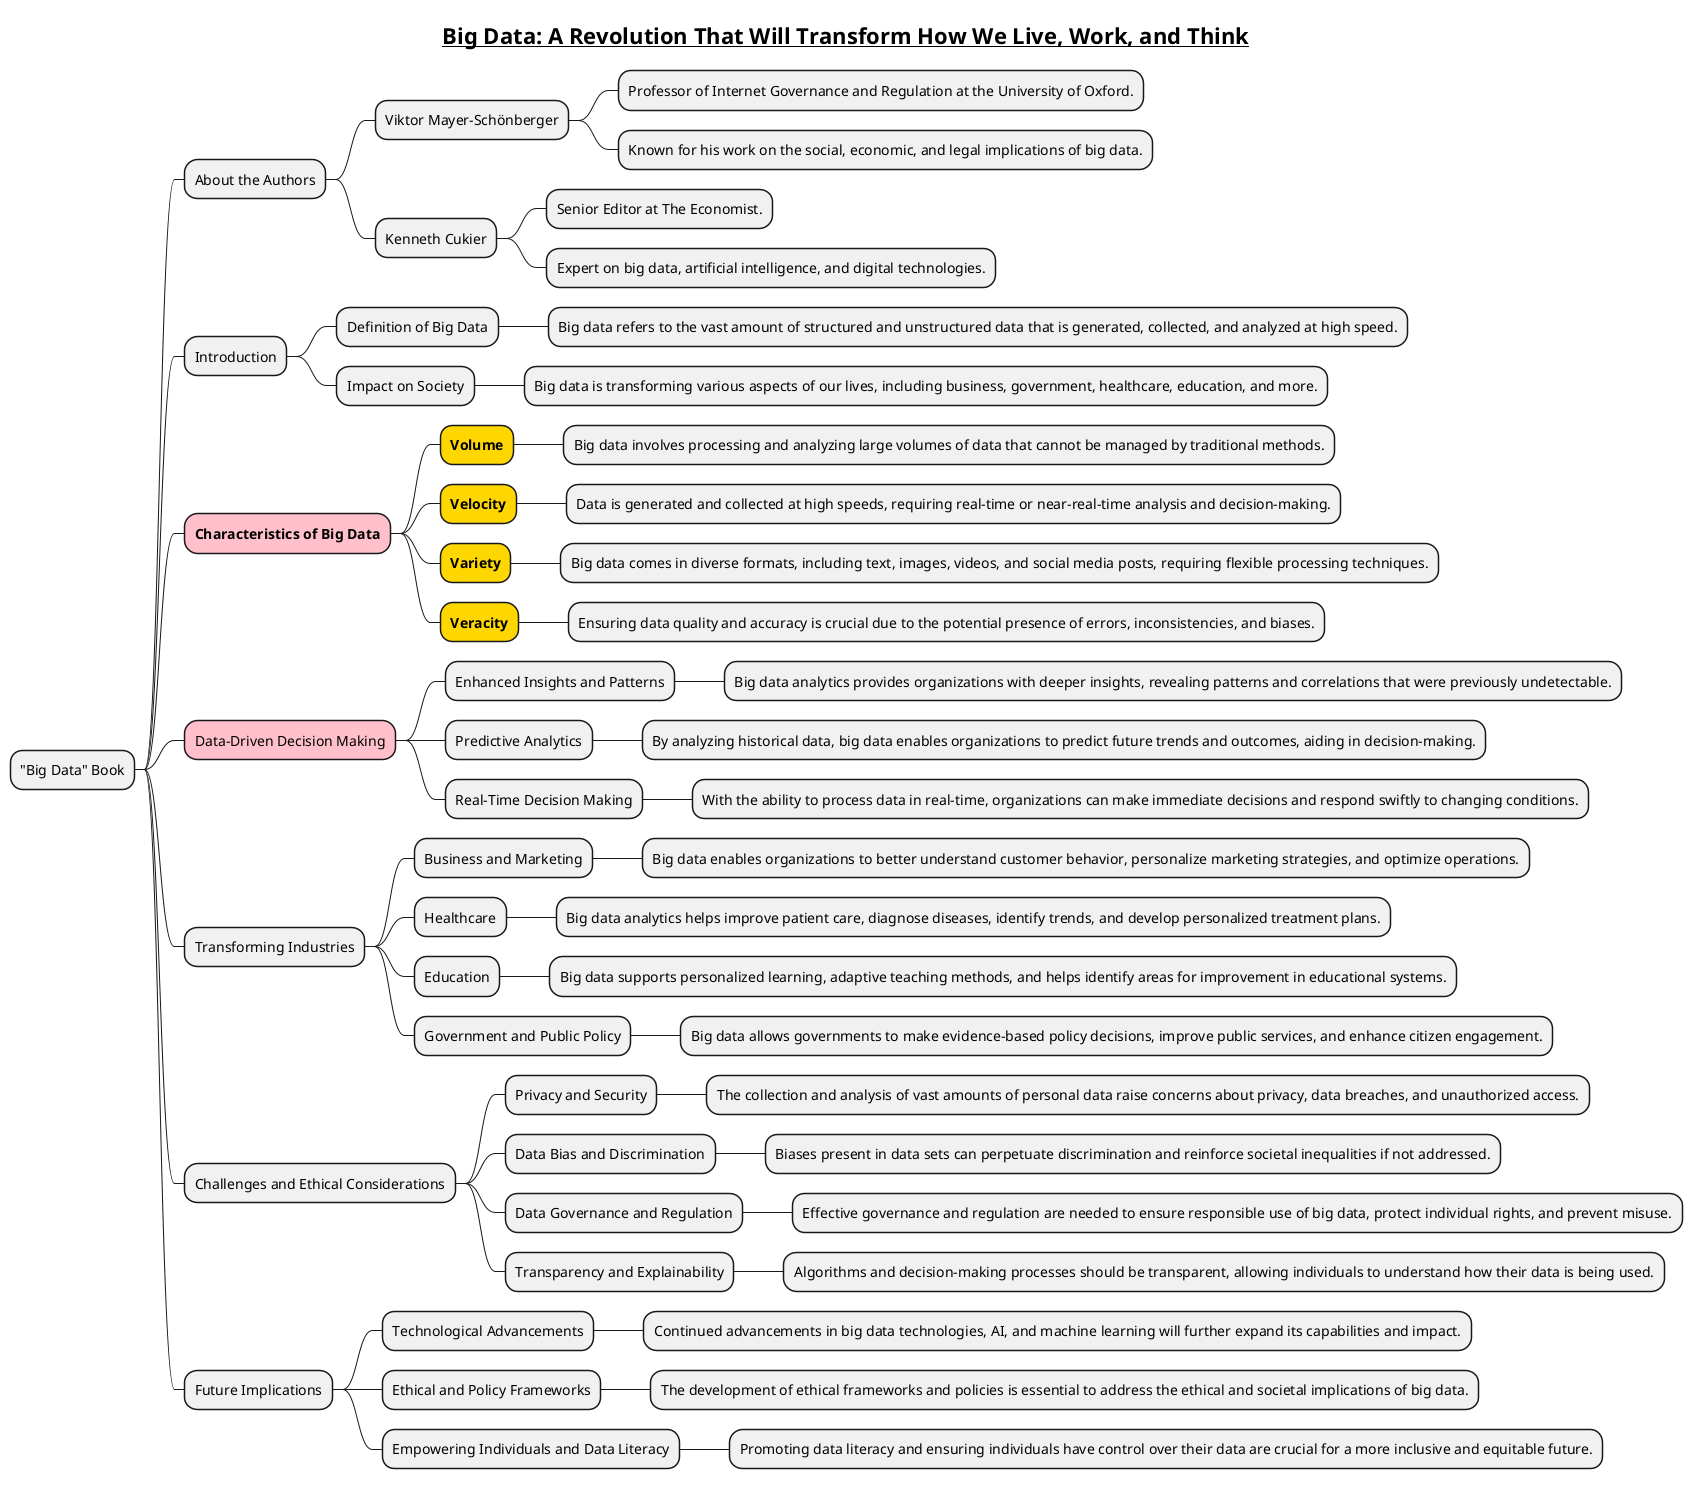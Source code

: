 @startmindmap
title =__Big Data: A Revolution That Will Transform How We Live, Work, and Think__

* "Big Data" Book
** About the Authors
*** Viktor Mayer-Schönberger
**** Professor of Internet Governance and Regulation at the University of Oxford.
**** Known for his work on the social, economic, and legal implications of big data.

*** Kenneth Cukier
**** Senior Editor at The Economist.
**** Expert on big data, artificial intelligence, and digital technologies.

** Introduction
*** Definition of Big Data
**** Big data refers to the vast amount of structured and unstructured data that is generated, collected, and analyzed at high speed.

*** Impact on Society
**** Big data is transforming various aspects of our lives, including business, government, healthcare, education, and more.

**[#pink] **Characteristics of Big Data**
***[#gold] **Volume**
**** Big data involves processing and analyzing large volumes of data that cannot be managed by traditional methods.

***[#gold] **Velocity**
**** Data is generated and collected at high speeds, requiring real-time or near-real-time analysis and decision-making.

***[#gold] **Variety**
**** Big data comes in diverse formats, including text, images, videos, and social media posts, requiring flexible processing techniques.

***[#gold] **Veracity**
**** Ensuring data quality and accuracy is crucial due to the potential presence of errors, inconsistencies, and biases.

**[#pink] Data-Driven Decision Making
*** Enhanced Insights and Patterns
**** Big data analytics provides organizations with deeper insights, revealing patterns and correlations that were previously undetectable.

*** Predictive Analytics
**** By analyzing historical data, big data enables organizations to predict future trends and outcomes, aiding in decision-making.

*** Real-Time Decision Making
**** With the ability to process data in real-time, organizations can make immediate decisions and respond swiftly to changing conditions.

** Transforming Industries
*** Business and Marketing
**** Big data enables organizations to better understand customer behavior, personalize marketing strategies, and optimize operations.

*** Healthcare
**** Big data analytics helps improve patient care, diagnose diseases, identify trends, and develop personalized treatment plans.

*** Education
**** Big data supports personalized learning, adaptive teaching methods, and helps identify areas for improvement in educational systems.

*** Government and Public Policy
**** Big data allows governments to make evidence-based policy decisions, improve public services, and enhance citizen engagement.

** Challenges and Ethical Considerations
*** Privacy and Security
**** The collection and analysis of vast amounts of personal data raise concerns about privacy, data breaches, and unauthorized access.

*** Data Bias and Discrimination
**** Biases present in data sets can perpetuate discrimination and reinforce societal inequalities if not addressed.

*** Data Governance and Regulation
**** Effective governance and regulation are needed to ensure responsible use of big data, protect individual rights, and prevent misuse.

*** Transparency and Explainability
**** Algorithms and decision-making processes should be transparent, allowing individuals to understand how their data is being used.

** Future Implications
*** Technological Advancements
**** Continued advancements in big data technologies, AI, and machine learning will further expand its capabilities and impact.

*** Ethical and Policy Frameworks
**** The development of ethical frameworks and policies is essential to address the ethical and societal implications of big data.

*** Empowering Individuals and Data Literacy
**** Promoting data literacy and ensuring individuals have control over their data are crucial for a more inclusive and equitable future.

@endmindmap
